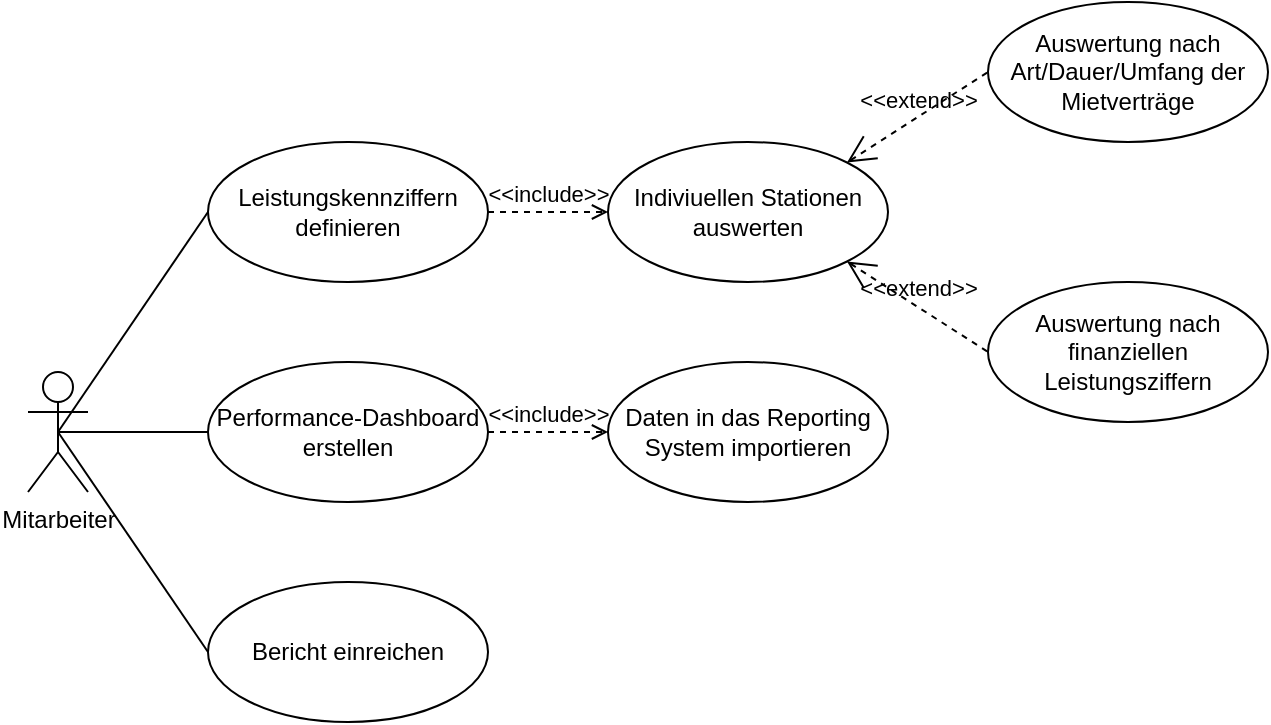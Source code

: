 <mxfile version="24.7.17">
  <diagram name="Page-1" id="xKv6j_wKPZ9WB2m-PmId">
    <mxGraphModel dx="1100" dy="647" grid="1" gridSize="10" guides="1" tooltips="1" connect="1" arrows="1" fold="1" page="1" pageScale="1" pageWidth="827" pageHeight="1169" math="0" shadow="0">
      <root>
        <mxCell id="0" />
        <mxCell id="1" parent="0" />
        <mxCell id="FCarrhBZYIS1ZnFIF-RJ-1" value="Mitarbeiter" style="shape=umlActor;html=1;verticalLabelPosition=bottom;verticalAlign=top;align=center;" vertex="1" parent="1">
          <mxGeometry x="100" y="225" width="30" height="60" as="geometry" />
        </mxCell>
        <mxCell id="FCarrhBZYIS1ZnFIF-RJ-2" value="Leistungskennziffern definieren" style="ellipse;whiteSpace=wrap;html=1;" vertex="1" parent="1">
          <mxGeometry x="190" y="110" width="140" height="70" as="geometry" />
        </mxCell>
        <mxCell id="FCarrhBZYIS1ZnFIF-RJ-4" value="Indiviuellen Stationen auswerten" style="ellipse;whiteSpace=wrap;html=1;" vertex="1" parent="1">
          <mxGeometry x="390" y="110" width="140" height="70" as="geometry" />
        </mxCell>
        <mxCell id="FCarrhBZYIS1ZnFIF-RJ-5" value="Performance-Dashboard erstellen" style="ellipse;whiteSpace=wrap;html=1;" vertex="1" parent="1">
          <mxGeometry x="190" y="220" width="140" height="70" as="geometry" />
        </mxCell>
        <mxCell id="FCarrhBZYIS1ZnFIF-RJ-6" value="Daten in das Reporting System importieren" style="ellipse;whiteSpace=wrap;html=1;" vertex="1" parent="1">
          <mxGeometry x="390" y="220" width="140" height="70" as="geometry" />
        </mxCell>
        <mxCell id="FCarrhBZYIS1ZnFIF-RJ-8" value="&amp;lt;&amp;lt;include&amp;gt;&amp;gt;" style="edgeStyle=none;html=1;endArrow=open;verticalAlign=bottom;dashed=1;labelBackgroundColor=none;rounded=0;exitX=1;exitY=0.5;exitDx=0;exitDy=0;entryX=0;entryY=0.5;entryDx=0;entryDy=0;" edge="1" parent="1" source="FCarrhBZYIS1ZnFIF-RJ-5" target="FCarrhBZYIS1ZnFIF-RJ-6">
          <mxGeometry width="160" relative="1" as="geometry">
            <mxPoint x="430" y="290" as="sourcePoint" />
            <mxPoint x="590" y="290" as="targetPoint" />
          </mxGeometry>
        </mxCell>
        <mxCell id="FCarrhBZYIS1ZnFIF-RJ-9" value="Auswertung nach Art/Dauer/Umfang der Mietverträge" style="ellipse;whiteSpace=wrap;html=1;" vertex="1" parent="1">
          <mxGeometry x="580" y="40" width="140" height="70" as="geometry" />
        </mxCell>
        <mxCell id="FCarrhBZYIS1ZnFIF-RJ-10" value="Auswertung nach finanziellen Leistungsziffern" style="ellipse;whiteSpace=wrap;html=1;" vertex="1" parent="1">
          <mxGeometry x="580" y="180" width="140" height="70" as="geometry" />
        </mxCell>
        <mxCell id="FCarrhBZYIS1ZnFIF-RJ-11" value="&amp;lt;&amp;lt;extend&amp;gt;&amp;gt;" style="edgeStyle=none;html=1;startArrow=open;endArrow=none;startSize=12;verticalAlign=bottom;dashed=1;labelBackgroundColor=none;rounded=0;exitX=1;exitY=0;exitDx=0;exitDy=0;entryX=0;entryY=0.5;entryDx=0;entryDy=0;" edge="1" parent="1" source="FCarrhBZYIS1ZnFIF-RJ-4" target="FCarrhBZYIS1ZnFIF-RJ-9">
          <mxGeometry width="160" relative="1" as="geometry">
            <mxPoint x="230" y="217.5" as="sourcePoint" />
            <mxPoint x="390" y="217.5" as="targetPoint" />
          </mxGeometry>
        </mxCell>
        <mxCell id="FCarrhBZYIS1ZnFIF-RJ-12" value="&amp;lt;&amp;lt;extend&amp;gt;&amp;gt;" style="edgeStyle=none;html=1;startArrow=open;endArrow=none;startSize=12;verticalAlign=bottom;dashed=1;labelBackgroundColor=none;rounded=0;exitX=1;exitY=1;exitDx=0;exitDy=0;entryX=0;entryY=0.5;entryDx=0;entryDy=0;" edge="1" parent="1" source="FCarrhBZYIS1ZnFIF-RJ-4" target="FCarrhBZYIS1ZnFIF-RJ-10">
          <mxGeometry width="160" relative="1" as="geometry">
            <mxPoint x="230" y="217.5" as="sourcePoint" />
            <mxPoint x="390" y="217.5" as="targetPoint" />
          </mxGeometry>
        </mxCell>
        <mxCell id="FCarrhBZYIS1ZnFIF-RJ-14" value="" style="edgeStyle=none;html=1;endArrow=none;verticalAlign=bottom;rounded=0;exitX=0.5;exitY=0.5;exitDx=0;exitDy=0;exitPerimeter=0;entryX=0;entryY=0.5;entryDx=0;entryDy=0;" edge="1" parent="1" source="FCarrhBZYIS1ZnFIF-RJ-1" target="FCarrhBZYIS1ZnFIF-RJ-5">
          <mxGeometry width="160" relative="1" as="geometry">
            <mxPoint x="430" y="290" as="sourcePoint" />
            <mxPoint x="590" y="290" as="targetPoint" />
          </mxGeometry>
        </mxCell>
        <mxCell id="FCarrhBZYIS1ZnFIF-RJ-15" value="Bericht einreichen" style="ellipse;whiteSpace=wrap;html=1;" vertex="1" parent="1">
          <mxGeometry x="190" y="330" width="140" height="70" as="geometry" />
        </mxCell>
        <mxCell id="FCarrhBZYIS1ZnFIF-RJ-16" value="" style="edgeStyle=none;html=1;endArrow=none;verticalAlign=bottom;rounded=0;exitX=0.5;exitY=0.5;exitDx=0;exitDy=0;entryX=0;entryY=0.5;entryDx=0;entryDy=0;exitPerimeter=0;" edge="1" parent="1" source="FCarrhBZYIS1ZnFIF-RJ-1" target="FCarrhBZYIS1ZnFIF-RJ-2">
          <mxGeometry width="160" relative="1" as="geometry">
            <mxPoint x="430" y="230" as="sourcePoint" />
            <mxPoint x="590" y="230" as="targetPoint" />
          </mxGeometry>
        </mxCell>
        <mxCell id="FCarrhBZYIS1ZnFIF-RJ-18" value="" style="edgeStyle=none;html=1;endArrow=none;verticalAlign=bottom;rounded=0;exitX=0.5;exitY=0.5;exitDx=0;exitDy=0;exitPerimeter=0;entryX=0;entryY=0.5;entryDx=0;entryDy=0;" edge="1" parent="1" source="FCarrhBZYIS1ZnFIF-RJ-1" target="FCarrhBZYIS1ZnFIF-RJ-15">
          <mxGeometry width="160" relative="1" as="geometry">
            <mxPoint x="490" y="140" as="sourcePoint" />
            <mxPoint x="650" y="140" as="targetPoint" />
          </mxGeometry>
        </mxCell>
        <mxCell id="FCarrhBZYIS1ZnFIF-RJ-20" value="&amp;lt;&amp;lt;include&amp;gt;&amp;gt;" style="edgeStyle=none;html=1;endArrow=open;verticalAlign=bottom;dashed=1;labelBackgroundColor=none;rounded=0;exitX=1;exitY=0.5;exitDx=0;exitDy=0;entryX=0;entryY=0.5;entryDx=0;entryDy=0;" edge="1" parent="1" source="FCarrhBZYIS1ZnFIF-RJ-2" target="FCarrhBZYIS1ZnFIF-RJ-4">
          <mxGeometry width="160" relative="1" as="geometry">
            <mxPoint x="490" y="140" as="sourcePoint" />
            <mxPoint x="650" y="140" as="targetPoint" />
          </mxGeometry>
        </mxCell>
      </root>
    </mxGraphModel>
  </diagram>
</mxfile>
